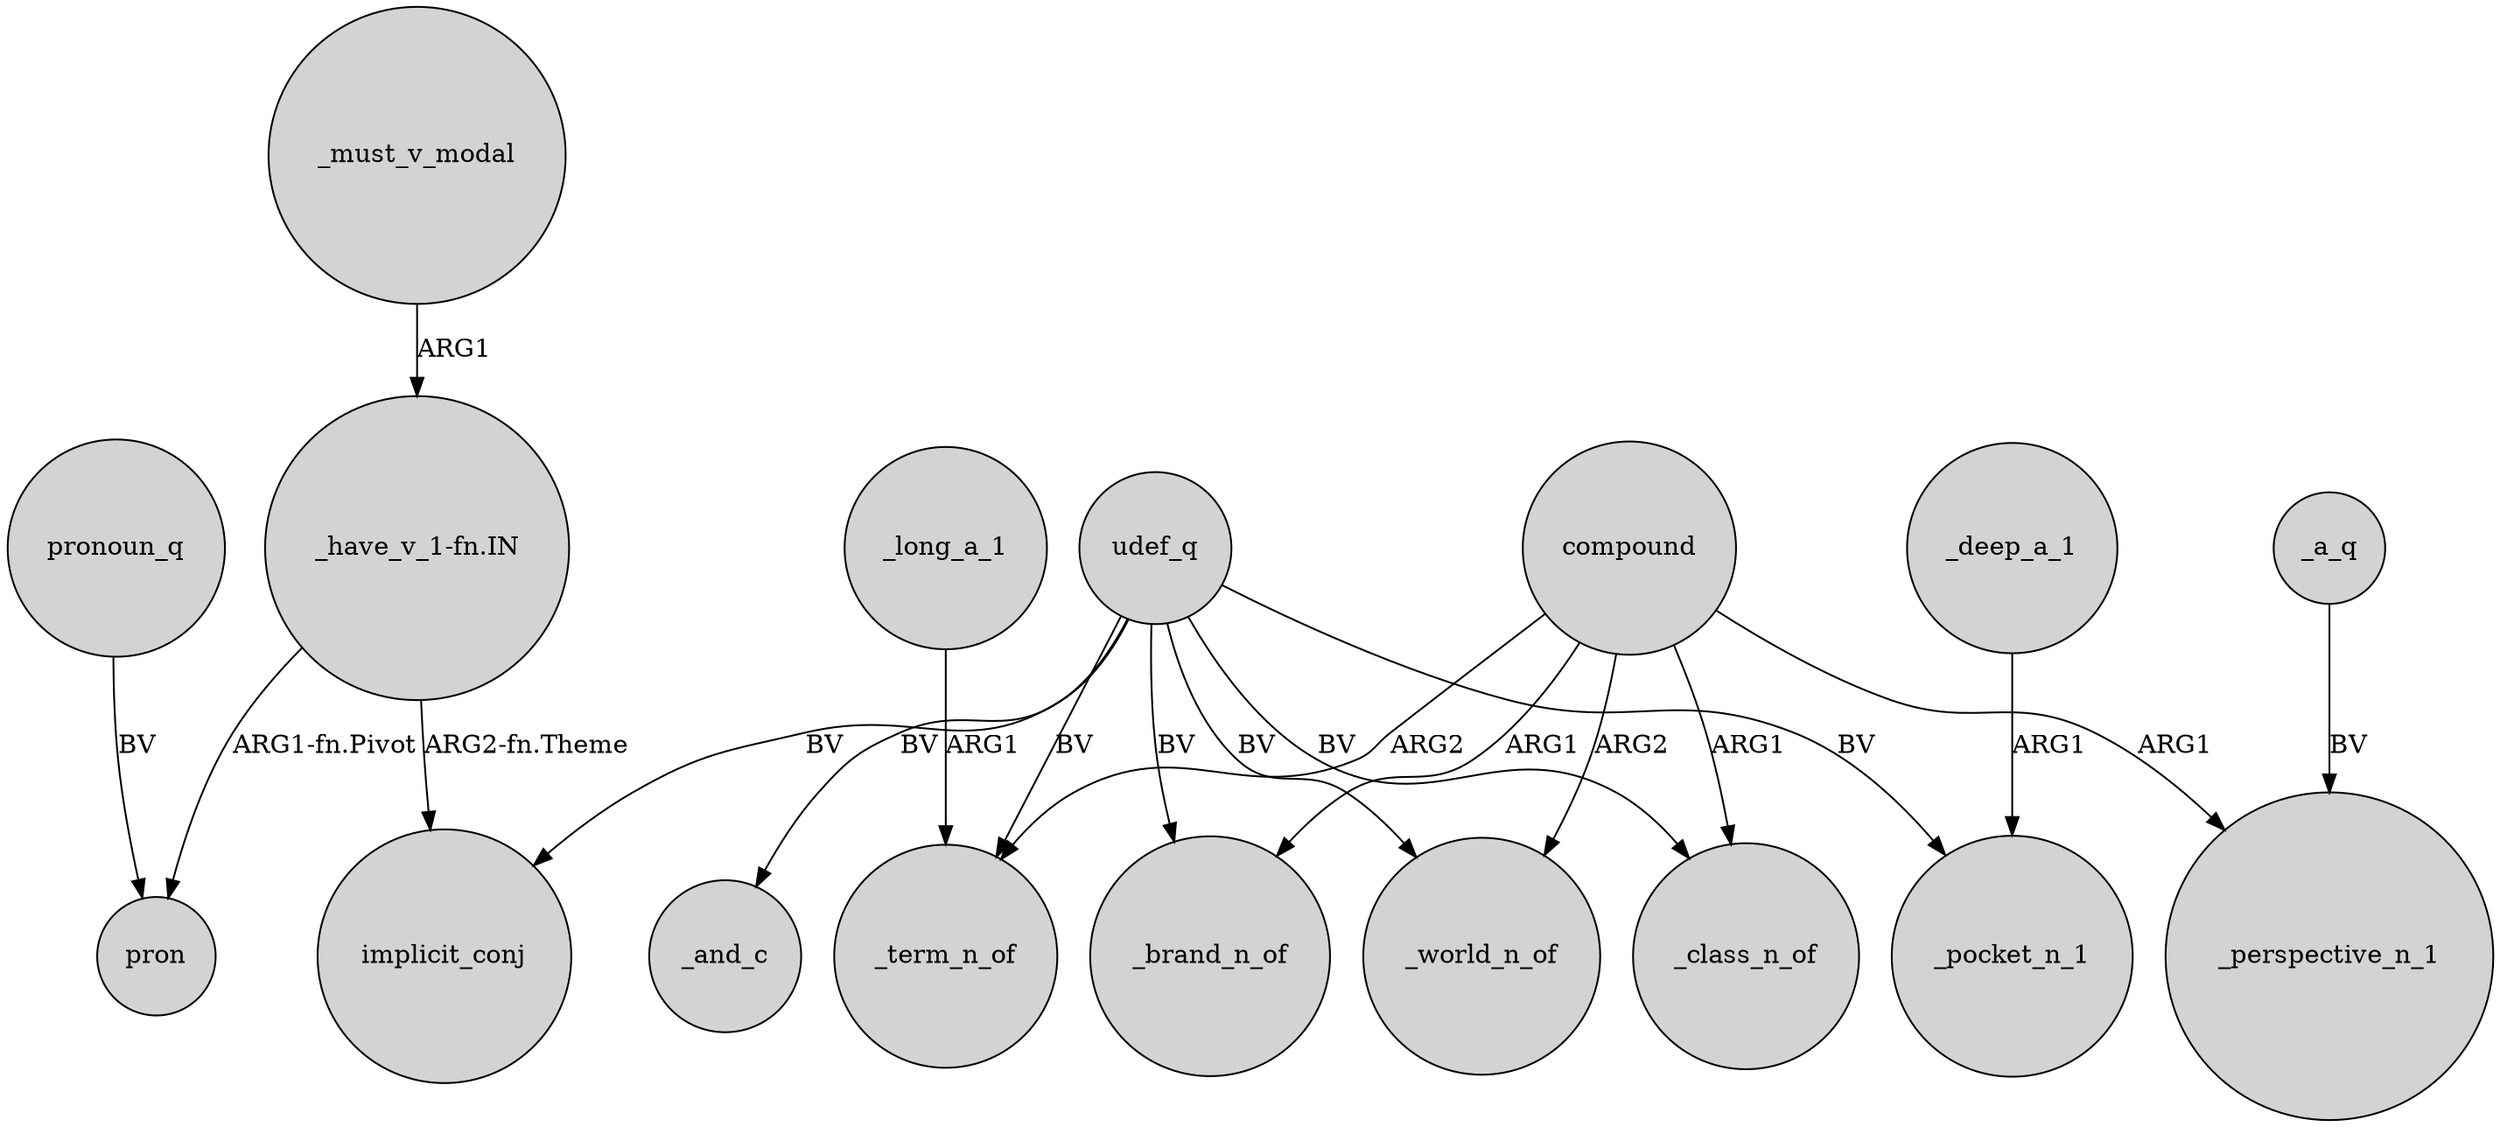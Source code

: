 digraph {
	node [shape=circle style=filled]
	_must_v_modal -> "_have_v_1-fn.IN" [label=ARG1]
	udef_q -> _class_n_of [label=BV]
	compound -> _term_n_of [label=ARG2]
	_deep_a_1 -> _pocket_n_1 [label=ARG1]
	compound -> _world_n_of [label=ARG2]
	compound -> _brand_n_of [label=ARG1]
	compound -> _perspective_n_1 [label=ARG1]
	"_have_v_1-fn.IN" -> implicit_conj [label="ARG2-fn.Theme"]
	compound -> _class_n_of [label=ARG1]
	udef_q -> _world_n_of [label=BV]
	"_have_v_1-fn.IN" -> pron [label="ARG1-fn.Pivot"]
	udef_q -> implicit_conj [label=BV]
	_a_q -> _perspective_n_1 [label=BV]
	udef_q -> _pocket_n_1 [label=BV]
	pronoun_q -> pron [label=BV]
	udef_q -> _term_n_of [label=BV]
	udef_q -> _brand_n_of [label=BV]
	udef_q -> _and_c [label=BV]
	_long_a_1 -> _term_n_of [label=ARG1]
}
